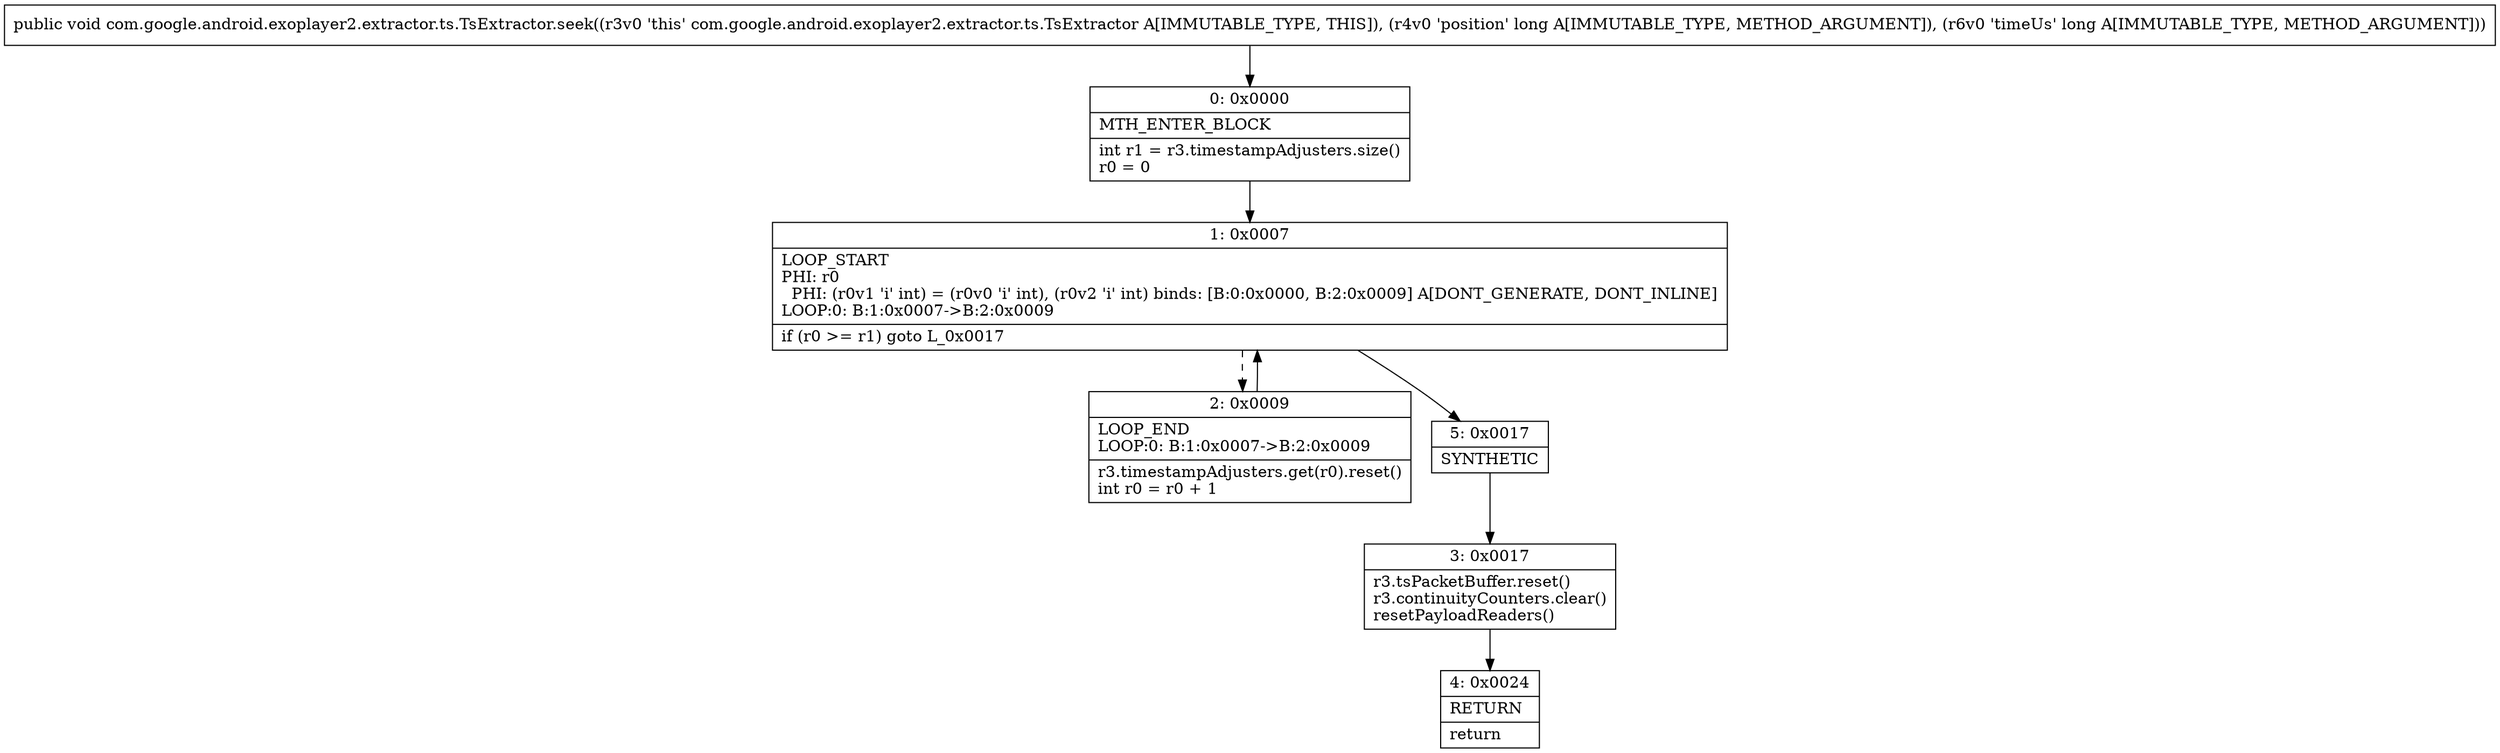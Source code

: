digraph "CFG forcom.google.android.exoplayer2.extractor.ts.TsExtractor.seek(JJ)V" {
Node_0 [shape=record,label="{0\:\ 0x0000|MTH_ENTER_BLOCK\l|int r1 = r3.timestampAdjusters.size()\lr0 = 0\l}"];
Node_1 [shape=record,label="{1\:\ 0x0007|LOOP_START\lPHI: r0 \l  PHI: (r0v1 'i' int) = (r0v0 'i' int), (r0v2 'i' int) binds: [B:0:0x0000, B:2:0x0009] A[DONT_GENERATE, DONT_INLINE]\lLOOP:0: B:1:0x0007\-\>B:2:0x0009\l|if (r0 \>= r1) goto L_0x0017\l}"];
Node_2 [shape=record,label="{2\:\ 0x0009|LOOP_END\lLOOP:0: B:1:0x0007\-\>B:2:0x0009\l|r3.timestampAdjusters.get(r0).reset()\lint r0 = r0 + 1\l}"];
Node_3 [shape=record,label="{3\:\ 0x0017|r3.tsPacketBuffer.reset()\lr3.continuityCounters.clear()\lresetPayloadReaders()\l}"];
Node_4 [shape=record,label="{4\:\ 0x0024|RETURN\l|return\l}"];
Node_5 [shape=record,label="{5\:\ 0x0017|SYNTHETIC\l}"];
MethodNode[shape=record,label="{public void com.google.android.exoplayer2.extractor.ts.TsExtractor.seek((r3v0 'this' com.google.android.exoplayer2.extractor.ts.TsExtractor A[IMMUTABLE_TYPE, THIS]), (r4v0 'position' long A[IMMUTABLE_TYPE, METHOD_ARGUMENT]), (r6v0 'timeUs' long A[IMMUTABLE_TYPE, METHOD_ARGUMENT])) }"];
MethodNode -> Node_0;
Node_0 -> Node_1;
Node_1 -> Node_2[style=dashed];
Node_1 -> Node_5;
Node_2 -> Node_1;
Node_3 -> Node_4;
Node_5 -> Node_3;
}

